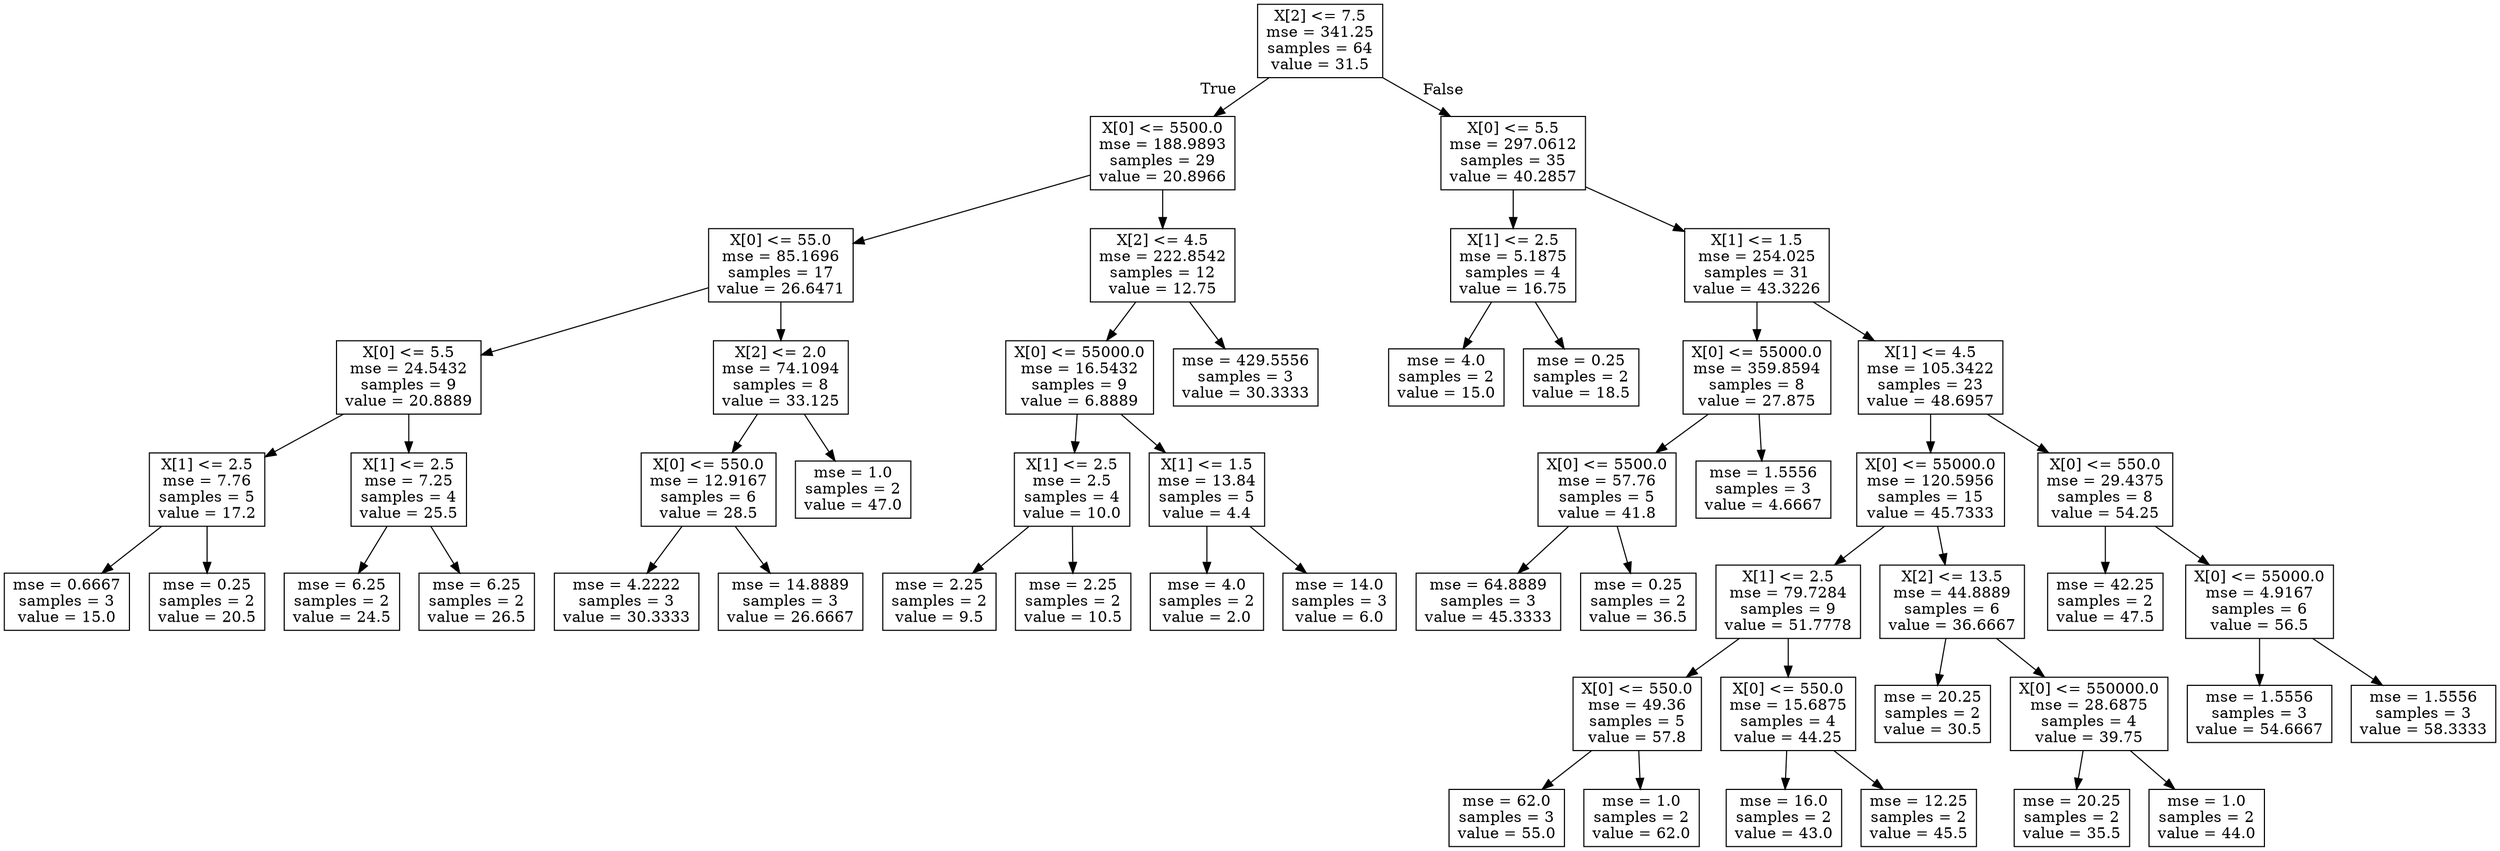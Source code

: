 digraph Tree {
node [shape=box] ;
0 [label="X[2] <= 7.5\nmse = 341.25\nsamples = 64\nvalue = 31.5"] ;
1 [label="X[0] <= 5500.0\nmse = 188.9893\nsamples = 29\nvalue = 20.8966"] ;
0 -> 1 [labeldistance=2.5, labelangle=45, headlabel="True"] ;
2 [label="X[0] <= 55.0\nmse = 85.1696\nsamples = 17\nvalue = 26.6471"] ;
1 -> 2 ;
3 [label="X[0] <= 5.5\nmse = 24.5432\nsamples = 9\nvalue = 20.8889"] ;
2 -> 3 ;
4 [label="X[1] <= 2.5\nmse = 7.76\nsamples = 5\nvalue = 17.2"] ;
3 -> 4 ;
5 [label="mse = 0.6667\nsamples = 3\nvalue = 15.0"] ;
4 -> 5 ;
6 [label="mse = 0.25\nsamples = 2\nvalue = 20.5"] ;
4 -> 6 ;
7 [label="X[1] <= 2.5\nmse = 7.25\nsamples = 4\nvalue = 25.5"] ;
3 -> 7 ;
8 [label="mse = 6.25\nsamples = 2\nvalue = 24.5"] ;
7 -> 8 ;
9 [label="mse = 6.25\nsamples = 2\nvalue = 26.5"] ;
7 -> 9 ;
10 [label="X[2] <= 2.0\nmse = 74.1094\nsamples = 8\nvalue = 33.125"] ;
2 -> 10 ;
11 [label="X[0] <= 550.0\nmse = 12.9167\nsamples = 6\nvalue = 28.5"] ;
10 -> 11 ;
12 [label="mse = 4.2222\nsamples = 3\nvalue = 30.3333"] ;
11 -> 12 ;
13 [label="mse = 14.8889\nsamples = 3\nvalue = 26.6667"] ;
11 -> 13 ;
14 [label="mse = 1.0\nsamples = 2\nvalue = 47.0"] ;
10 -> 14 ;
15 [label="X[2] <= 4.5\nmse = 222.8542\nsamples = 12\nvalue = 12.75"] ;
1 -> 15 ;
16 [label="X[0] <= 55000.0\nmse = 16.5432\nsamples = 9\nvalue = 6.8889"] ;
15 -> 16 ;
17 [label="X[1] <= 2.5\nmse = 2.5\nsamples = 4\nvalue = 10.0"] ;
16 -> 17 ;
18 [label="mse = 2.25\nsamples = 2\nvalue = 9.5"] ;
17 -> 18 ;
19 [label="mse = 2.25\nsamples = 2\nvalue = 10.5"] ;
17 -> 19 ;
20 [label="X[1] <= 1.5\nmse = 13.84\nsamples = 5\nvalue = 4.4"] ;
16 -> 20 ;
21 [label="mse = 4.0\nsamples = 2\nvalue = 2.0"] ;
20 -> 21 ;
22 [label="mse = 14.0\nsamples = 3\nvalue = 6.0"] ;
20 -> 22 ;
23 [label="mse = 429.5556\nsamples = 3\nvalue = 30.3333"] ;
15 -> 23 ;
24 [label="X[0] <= 5.5\nmse = 297.0612\nsamples = 35\nvalue = 40.2857"] ;
0 -> 24 [labeldistance=2.5, labelangle=-45, headlabel="False"] ;
25 [label="X[1] <= 2.5\nmse = 5.1875\nsamples = 4\nvalue = 16.75"] ;
24 -> 25 ;
26 [label="mse = 4.0\nsamples = 2\nvalue = 15.0"] ;
25 -> 26 ;
27 [label="mse = 0.25\nsamples = 2\nvalue = 18.5"] ;
25 -> 27 ;
28 [label="X[1] <= 1.5\nmse = 254.025\nsamples = 31\nvalue = 43.3226"] ;
24 -> 28 ;
29 [label="X[0] <= 55000.0\nmse = 359.8594\nsamples = 8\nvalue = 27.875"] ;
28 -> 29 ;
30 [label="X[0] <= 5500.0\nmse = 57.76\nsamples = 5\nvalue = 41.8"] ;
29 -> 30 ;
31 [label="mse = 64.8889\nsamples = 3\nvalue = 45.3333"] ;
30 -> 31 ;
32 [label="mse = 0.25\nsamples = 2\nvalue = 36.5"] ;
30 -> 32 ;
33 [label="mse = 1.5556\nsamples = 3\nvalue = 4.6667"] ;
29 -> 33 ;
34 [label="X[1] <= 4.5\nmse = 105.3422\nsamples = 23\nvalue = 48.6957"] ;
28 -> 34 ;
35 [label="X[0] <= 55000.0\nmse = 120.5956\nsamples = 15\nvalue = 45.7333"] ;
34 -> 35 ;
36 [label="X[1] <= 2.5\nmse = 79.7284\nsamples = 9\nvalue = 51.7778"] ;
35 -> 36 ;
37 [label="X[0] <= 550.0\nmse = 49.36\nsamples = 5\nvalue = 57.8"] ;
36 -> 37 ;
38 [label="mse = 62.0\nsamples = 3\nvalue = 55.0"] ;
37 -> 38 ;
39 [label="mse = 1.0\nsamples = 2\nvalue = 62.0"] ;
37 -> 39 ;
40 [label="X[0] <= 550.0\nmse = 15.6875\nsamples = 4\nvalue = 44.25"] ;
36 -> 40 ;
41 [label="mse = 16.0\nsamples = 2\nvalue = 43.0"] ;
40 -> 41 ;
42 [label="mse = 12.25\nsamples = 2\nvalue = 45.5"] ;
40 -> 42 ;
43 [label="X[2] <= 13.5\nmse = 44.8889\nsamples = 6\nvalue = 36.6667"] ;
35 -> 43 ;
44 [label="mse = 20.25\nsamples = 2\nvalue = 30.5"] ;
43 -> 44 ;
45 [label="X[0] <= 550000.0\nmse = 28.6875\nsamples = 4\nvalue = 39.75"] ;
43 -> 45 ;
46 [label="mse = 20.25\nsamples = 2\nvalue = 35.5"] ;
45 -> 46 ;
47 [label="mse = 1.0\nsamples = 2\nvalue = 44.0"] ;
45 -> 47 ;
48 [label="X[0] <= 550.0\nmse = 29.4375\nsamples = 8\nvalue = 54.25"] ;
34 -> 48 ;
49 [label="mse = 42.25\nsamples = 2\nvalue = 47.5"] ;
48 -> 49 ;
50 [label="X[0] <= 55000.0\nmse = 4.9167\nsamples = 6\nvalue = 56.5"] ;
48 -> 50 ;
51 [label="mse = 1.5556\nsamples = 3\nvalue = 54.6667"] ;
50 -> 51 ;
52 [label="mse = 1.5556\nsamples = 3\nvalue = 58.3333"] ;
50 -> 52 ;
}